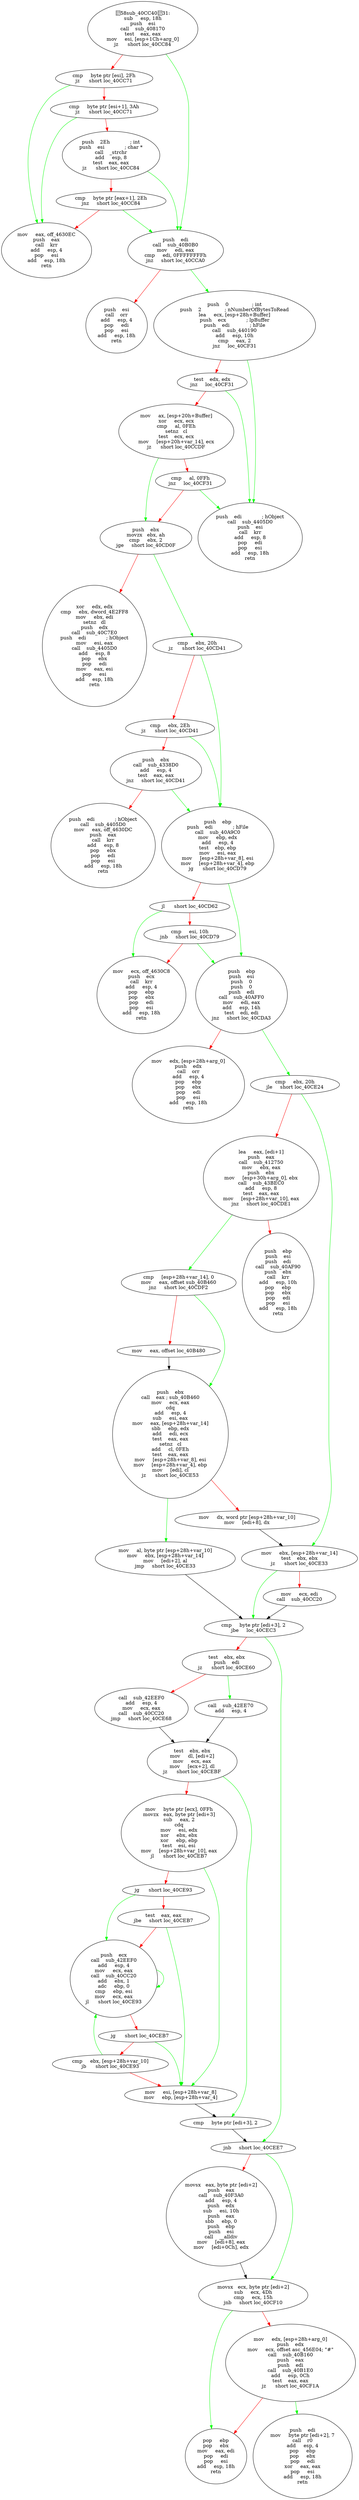 digraph G{
Node0 [label = "58sub_40CC4031:
sub     esp, 18h
push    esi
call    sub_408170
test    eax, eax
mov     esi, [esp+1Ch+arg_0]
jz      short loc_40CC84"]
Node1 [label = "cmp     byte ptr [esi], 2Fh
jz      short loc_40CC71"]
Node2 [label = "cmp     byte ptr [esi+1], 3Ah
jz      short loc_40CC71"]
Node3 [label = "push    2Eh             ; int
push    esi             ; char *
call    _strchr
add     esp, 8
test    eax, eax
jz      short loc_40CC84"]
Node4 [label = "cmp     byte ptr [eax+1], 2Eh
jnz     short loc_40CC84"]
Node5 [label = "mov     eax, off_4630EC
push    eax
call    krr
add     esp, 4
pop     esi
add     esp, 18h
retn"]
Node6 [label = "push    edi
call    sub_40B0B0
mov     edi, eax
cmp     edi, 0FFFFFFFFh
jnz     short loc_40CCA0"]
Node7 [label = "push    esi
call    orr
add     esp, 4
pop     edi
pop     esi
add     esp, 18h
retn"]
Node8 [label = "push    0               ; int
push    2               ; nNumberOfBytesToRead
lea     ecx, [esp+28h+Buffer]
push    ecx             ; lpBuffer
push    edi             ; hFile
call    sub_440190
add     esp, 10h
cmp     eax, 2
jnz     loc_40CF31"]
Node9 [label = "test    edx, edx
jnz     loc_40CF31"]
Node10 [label = "mov     ax, [esp+20h+Buffer]
xor     ecx, ecx
cmp     al, 0FEh
setnz   cl
test    ecx, ecx
mov     [esp+20h+var_14], ecx
jz      short loc_40CCDF"]
Node11 [label = "cmp     al, 0FFh
jnz     loc_40CF31"]
Node12 [label = "push    ebx
movzx   ebx, ah
cmp     ebx, 2
jge     short loc_40CD0F"]
Node13 [label = "xor     edx, edx
cmp     ebx, dword_4E2FF8
mov     ebx, edi
setnz   dl
push    edx
call    sub_40C7E0
push    edi             ; hObject
mov     esi, eax
call    sub_4405D0
add     esp, 8
pop     ebx
pop     edi
mov     eax, esi
pop     esi
add     esp, 18h
retn"]
Node14 [label = "cmp     ebx, 20h
jz      short loc_40CD41"]
Node15 [label = "cmp     ebx, 2Eh
jz      short loc_40CD41"]
Node16 [label = "push    ebx
call    sub_4338D0
add     esp, 4
test    eax, eax
jnz     short loc_40CD41"]
Node17 [label = "push    edi             ; hObject
call    sub_4405D0
mov     eax, off_4630DC
push    eax
call    krr
add     esp, 8
pop     ebx
pop     edi
pop     esi
add     esp, 18h
retn"]
Node18 [label = "push    ebp
push    edi             ; hFile
call    sub_40A9C0
mov     ebp, edx
add     esp, 4
test    ebp, ebp
mov     esi, eax
mov     [esp+28h+var_8], esi
mov     [esp+28h+var_4], ebp
jg      short loc_40CD79"]
Node19 [label = "jl      short loc_40CD62"]
Node20 [label = "cmp     esi, 10h
jnb     short loc_40CD79"]
Node21 [label = "mov     ecx, off_4630C8
push    ecx
call    krr
add     esp, 4
pop     ebp
pop     ebx
pop     edi
pop     esi
add     esp, 18h
retn"]
Node22 [label = "push    ebp
push    esi
push    0
push    0
push    edi
call    sub_40AFF0
mov     edi, eax
add     esp, 14h
test    edi, edi
jnz     short loc_40CDA3"]
Node23 [label = "mov     edx, [esp+28h+arg_0]
push    edx
call    orr
add     esp, 4
pop     ebp
pop     ebx
pop     edi
pop     esi
add     esp, 18h
retn"]
Node24 [label = "cmp     ebx, 20h
jle     short loc_40CE24"]
Node25 [label = "lea     eax, [edi+1]
push    eax
call    sub_412750
mov     ebx, eax
push    ebx
mov     [esp+30h+arg_0], ebx
call    sub_43BEC0
add     esp, 8
test    eax, eax
mov     [esp+28h+var_10], eax
jnz     short loc_40CDE1"]
Node26 [label = "push    ebp
push    esi
push    edi
call    sub_40AF90
push    ebx
call    krr
add     esp, 10h
pop     ebp
pop     ebx
pop     edi
pop     esi
add     esp, 18h
retn"]
Node27 [label = "cmp     [esp+28h+var_14], 0
mov     eax, offset sub_40B460
jnz     short loc_40CDF2"]
Node28 [label = "mov     eax, offset loc_40B480"]
Node29 [label = "push    ebx
call    eax ; sub_40B460
mov     ecx, eax
cdq
add     esp, 4
sub     esi, eax
mov     eax, [esp+28h+var_14]
sbb     ebp, edx
add     edi, ecx
test    eax, eax
setnz   cl
add     cl, 0FEh
test    eax, eax
mov     [esp+28h+var_8], esi
mov     [esp+28h+var_4], ebp
mov     [edi], cl
jz      short loc_40CE53"]
Node30 [label = "mov     dx, word ptr [esp+28h+var_10]
mov     [edi+8], dx"]
Node31 [label = "mov     ebx, [esp+28h+var_14]
test    ebx, ebx
jz      short loc_40CE33"]
Node32 [label = "mov     ecx, edi
call    sub_40CC20"]
Node33 [label = "cmp     byte ptr [edi+3], 2
jbe     loc_40CEC3"]
Node34 [label = "test    ebx, ebx
push    edi
jz      short loc_40CE60"]
Node35 [label = "call    sub_42EEF0
add     esp, 4
mov     ecx, eax
call    sub_40CC20
jmp     short loc_40CE68"]
Node36 [label = "mov     al, byte ptr [esp+28h+var_10]
mov     ebx, [esp+28h+var_14]
mov     [edi+2], al
jmp     short loc_40CE33"]
Node37 [label = "call    sub_42EE70
add     esp, 4"]
Node38 [label = "test    ebx, ebx
mov     dl, [edi+2]
mov     ecx, eax
mov     [ecx+2], dl
jz      short loc_40CEBF"]
Node39 [label = "mov     byte ptr [ecx], 0FFh
movzx   eax, byte ptr [edi+3]
sub     eax, 2
cdq
mov     esi, edx
xor     ebx, ebx
xor     ebp, ebp
test    esi, esi
mov     [esp+28h+var_10], eax
jl      short loc_40CEB7"]
Node40 [label = "jg      short loc_40CE93"]
Node41 [label = "test    eax, eax
jbe     short loc_40CEB7"]
Node42 [label = "push    ecx
call    sub_42EEF0
add     esp, 4
mov     ecx, eax
call    sub_40CC20
add     ebx, 1
adc     ebp, 0
cmp     ebp, esi
mov     ecx, eax
jl      short loc_40CE93"]
Node43 [label = "jg      short loc_40CEB7"]
Node44 [label = "cmp     ebx, [esp+28h+var_10]
jb      short loc_40CE93"]
Node45 [label = "mov     esi, [esp+28h+var_8]
mov     ebp, [esp+28h+var_4]"]
Node46 [label = "cmp     byte ptr [edi+3], 2"]
Node47 [label = "jnb     short loc_40CEE7"]
Node48 [label = "movsx   eax, byte ptr [edi+2]
push    eax
call    sub_40F3A0
add     esp, 4
push    edx
sub     esi, 10h
push    eax
sbb     ebp, 0
push    ebp
push    esi
call    __alldiv
mov     [edi+8], eax
mov     [edi+0Ch], edx"]
Node49 [label = "movsx   ecx, byte ptr [edi+2]
sub     ecx, 4Dh
cmp     ecx, 15h
jnb     short loc_40CF10"]
Node50 [label = "mov     edx, [esp+28h+arg_0]
push    edx
mov     ecx, offset asc_456E04; \"#\"
call    sub_40B160
push    eax
push    edi
call    sub_40B1E0
add     esp, 0Ch
test    eax, eax
jz      short loc_40CF1A"]
Node51 [label = "pop     ebp
pop     ebx
mov     eax, edi
pop     edi
pop     esi
add     esp, 18h
retn"]
Node52 [label = "push    edi
mov     byte ptr [edi+2], 7
call    r0
add     esp, 4
pop     ebp
pop     ebx
pop     edi
xor     eax, eax
pop     esi
add     esp, 18h
retn"]
Node53 [label = "push    edi             ; hObject
call    sub_4405D0
push    esi
call    krr
add     esp, 8
pop     edi
pop     esi
add     esp, 18h
retn"]
Node0 -> Node1 [color = "red"]
Node0 -> Node6 [color = "green"]
Node1 -> Node2 [color = "red"]
Node1 -> Node5 [color = "green"]
Node2 -> Node3 [color = "red"]
Node2 -> Node5 [color = "green"]
Node3 -> Node4 [color = "red"]
Node3 -> Node6 [color = "green"]
Node4 -> Node5 [color = "red"]
Node4 -> Node6 [color = "green"]
Node6 -> Node7 [color = "red"]
Node6 -> Node8 [color = "green"]
Node8 -> Node9 [color = "red"]
Node8 -> Node53 [color = "green"]
Node9 -> Node10 [color = "red"]
Node9 -> Node53 [color = "green"]
Node10 -> Node11 [color = "red"]
Node10 -> Node12 [color = "green"]
Node11 -> Node12 [color = "red"]
Node11 -> Node53 [color = "green"]
Node12 -> Node13 [color = "red"]
Node12 -> Node14 [color = "green"]
Node14 -> Node15 [color = "red"]
Node14 -> Node18 [color = "green"]
Node15 -> Node16 [color = "red"]
Node15 -> Node18 [color = "green"]
Node16 -> Node17 [color = "red"]
Node16 -> Node18 [color = "green"]
Node18 -> Node19 [color = "red"]
Node18 -> Node22 [color = "green"]
Node19 -> Node20 [color = "red"]
Node19 -> Node21 [color = "green"]
Node20 -> Node21 [color = "red"]
Node20 -> Node22 [color = "green"]
Node22 -> Node23 [color = "red"]
Node22 -> Node24 [color = "green"]
Node24 -> Node25 [color = "red"]
Node24 -> Node31 [color = "green"]
Node25 -> Node26 [color = "red"]
Node25 -> Node27 [color = "green"]
Node27 -> Node28 [color = "red"]
Node27 -> Node29 [color = "green"]
Node28 -> Node29 [color = "black"]
Node29 -> Node30 [color = "red"]
Node29 -> Node36 [color = "green"]
Node30 -> Node31 [color = "black"]
Node31 -> Node32 [color = "red"]
Node31 -> Node33 [color = "green"]
Node32 -> Node33 [color = "black"]
Node33 -> Node34 [color = "red"]
Node33 -> Node47 [color = "green"]
Node34 -> Node35 [color = "red"]
Node34 -> Node37 [color = "green"]
Node35 -> Node38 [color = "black"]
Node36 -> Node33 [color = "black"]
Node37 -> Node38 [color = "black"]
Node38 -> Node39 [color = "red"]
Node38 -> Node46 [color = "green"]
Node39 -> Node40 [color = "red"]
Node39 -> Node45 [color = "green"]
Node40 -> Node41 [color = "red"]
Node40 -> Node42 [color = "green"]
Node41 -> Node42 [color = "red"]
Node41 -> Node45 [color = "green"]
Node42 -> Node43 [color = "red"]
Node42 -> Node42 [color = "green"]
Node43 -> Node44 [color = "red"]
Node43 -> Node45 [color = "green"]
Node44 -> Node42 [color = "green"]
Node44 -> Node45 [color = "red"]
Node45 -> Node46 [color = "black"]
Node46 -> Node47 [color = "black"]
Node47 -> Node48 [color = "red"]
Node47 -> Node49 [color = "green"]
Node48 -> Node49 [color = "black"]
Node49 -> Node50 [color = "red"]
Node49 -> Node51 [color = "green"]
Node50 -> Node51 [color = "red"]
Node50 -> Node52 [color = "green"]
}